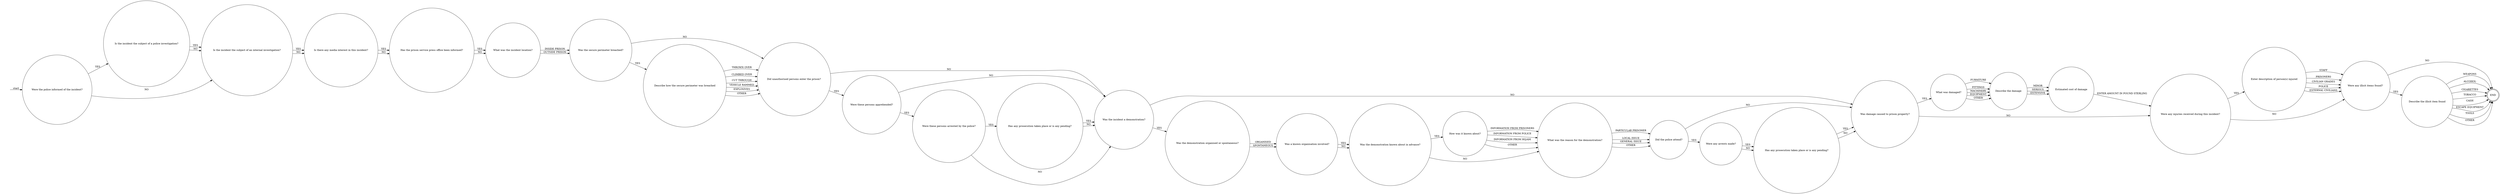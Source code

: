 digraph BREACH_OF_SECURITY {  rankdir=LR;
  node [shape = circle];
  START_NODE [label="", shape=none];
  START_NODE -> 44253 [label = "start"];
  END_NODE [label="END", shape="doublecircle"];
  44124 [label = "Was damage caused to prison property?"];
  44124 -> 44136 [label = "YES"];
  44124 -> 44249 [label = "NO"];
  44136 [label = "What was damaged?"];
  44136 -> 45016 [label = "FURNITURE"];
  44136 -> 45016 [label = "FITTINGS"];
  44136 -> 45016 [label = "MACHINERY"];
  44136 -> 45016 [label = "EQUIPMENT"];
  44136 -> 45016 [label = "OTHER"];
  44249 [label = "Were any injuries received during this incident?"];
  44249 -> 45137 [label = "YES"];
  44249 -> 44906 [label = "NO"];
  44253 [label = "Were the police informed of the incident?"];
  44253 -> 44286 [label = "YES"];
  44253 -> 44364 [label = "NO"];
  44286 [label = "Is the incident the subject of a police investigation?"];
  44286 -> 44364 [label = "YES"];
  44286 -> 44364 [label = "NO"];
  44301 [label = "Describe the illicit item found"];
  44301 -> END_NODE [label = "WEAPONS"];
  44301 -> END_NODE [label = "ALCOHOL"];
  44301 -> END_NODE [label = "CIGARETTES"];
  44301 -> END_NODE [label = "TOBACCO"];
  44301 -> END_NODE [label = "CASH"];
  44301 -> END_NODE [label = "ESCAPE EQUIPMENT"];
  44301 -> END_NODE [label = "TOOLS"];
  44301 -> END_NODE [label = "OTHER"];
  44333 [label = "Has any prosecution taken place or is any pending?"];
  44333 -> 44124 [label = "YES"];
  44333 -> 44124 [label = "NO"];
  44364 [label = "Is the incident the subject of an internal investigation?"];
  44364 -> 44786 [label = "YES"];
  44364 -> 44786 [label = "NO"];
  44389 [label = "Has any prosecution taken place or is any pending?"];
  44389 -> 44883 [label = "YES"];
  44389 -> 44883 [label = "NO"];
  44500 [label = "Was the demonstration known about in advance?"];
  44500 -> 44606 [label = "YES"];
  44500 -> 44658 [label = "NO"];
  44514 [label = "Did unauthorised persons enter the prison?"];
  44514 -> 44543 [label = "YES"];
  44514 -> 44883 [label = "NO"];
  44543 [label = "Were these persons apprehended?"];
  44543 -> 44855 [label = "YES"];
  44543 -> 44883 [label = "NO"];
  44561 [label = "Was a known organisation involved?"];
  44561 -> 44500 [label = "YES"];
  44561 -> 44500 [label = "NO"];
  44606 [label = "How was it known about?"];
  44606 -> 44658 [label = "INFORMATION FROM PRISONERS"];
  44606 -> 44658 [label = "INFORMATION FROM POLICE"];
  44606 -> 44658 [label = "INFORMATION FROM HQ/AM"];
  44606 -> 44658 [label = "OTHER"];
  44616 [label = "Estimated cost of damage"];
  44616 -> 44249 [label = "ENTER AMOUNT IN POUND STERLING"];
  44658 [label = "What was the reason for the demonstration?"];
  44658 -> 44686 [label = "PARTICULAR PRISONER"];
  44658 -> 44686 [label = "LOCAL ISSUE"];
  44658 -> 44686 [label = "GENERAL ISSUE"];
  44658 -> 44686 [label = "OTHER"];
  44686 [label = "Did the police attend?"];
  44686 -> 44728 [label = "YES"];
  44686 -> 44124 [label = "NO"];
  44709 [label = "Was the demonstration organised or spontaneous?"];
  44709 -> 44561 [label = "ORGANISED"];
  44709 -> 44561 [label = "SPONTANEOUS"];
  44728 [label = "Were any arrests made?"];
  44728 -> 44333 [label = "YES"];
  44728 -> 44333 [label = "NO"];
  44786 [label = "Is there any media interest in this incident?"];
  44786 -> 45095 [label = "YES"];
  44786 -> 45095 [label = "NO"];
  44855 [label = "Were these persons arrested by the police?"];
  44855 -> 44389 [label = "YES"];
  44855 -> 44883 [label = "NO"];
  44864 [label = "Was the secure perimeter breached?"];
  44864 -> 44918 [label = "YES"];
  44864 -> 44514 [label = "NO"];
  44883 [label = "Was the incident a demonstration?"];
  44883 -> 44709 [label = "YES"];
  44883 -> 44124 [label = "NO"];
  44906 [label = "Were any illicit items found?"];
  44906 -> 44301 [label = "YES"];
  44906 -> END_NODE [label = "NO"];
  44918 [label = "Describe how the secure perimeter was breached"];
  44918 -> 44514 [label = "THROWN OVER"];
  44918 -> 44514 [label = "CLIMBED OVER"];
  44918 -> 44514 [label = "CUT THROUGH"];
  44918 -> 44514 [label = "VEHICLE RAMMED"];
  44918 -> 44514 [label = "EXPLOSIVES"];
  44918 -> 44514 [label = "OTHER"];
  44946 [label = "What was the incident location?"];
  44946 -> 44864 [label = "INSIDE PRISON"];
  44946 -> 44864 [label = "OUTSIDE PRISON"];
  45016 [label = "Describe the damage"];
  45016 -> 44616 [label = "MINOR"];
  45016 -> 44616 [label = "SERIOUS"];
  45016 -> 44616 [label = "EXTENSIVE"];
  45095 [label = "Has the prison service press office been informed?"];
  45095 -> 44946 [label = "YES"];
  45095 -> 44946 [label = "NO"];
  45137 [label = "Enter description of person(s) injured"];
  45137 -> 44906 [label = "STAFF"];
  45137 -> 44906 [label = "PRISONERS"];
  45137 -> 44906 [label = "CIVILIAN GRADES"];
  45137 -> 44906 [label = "POLICE"];
  45137 -> 44906 [label = "EXTERNAL CIVILIANS"];
}
